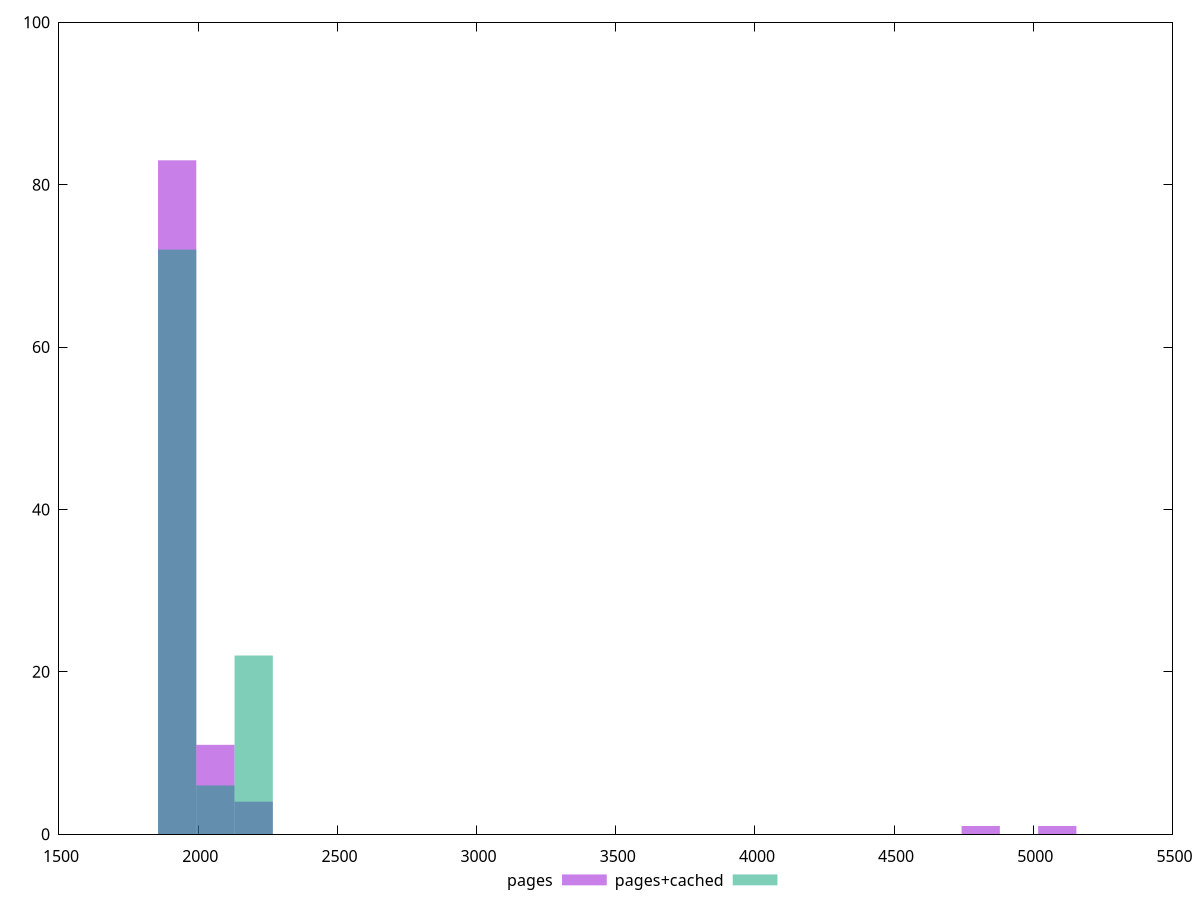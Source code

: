 reset
set terminal svg size 640, 500 enhanced background rgb 'white'
set output "report_00007_2020-12-11T15:55:29.892Z/first-meaningful-paint/comparison/histogram/1_vs_2.svg"

$pages <<EOF
5086.079998620147 1
1924.4627021805961 83
2061.9243237649243 11
2199.385945349253 4
4811.15675545149 1
EOF

$pagesCached <<EOF
1924.4627021805961 72
2199.385945349253 22
2061.9243237649243 6
EOF

set key outside below
set boxwidth 137.4616215843283
set yrange [0:100]
set style fill transparent solid 0.5 noborder

plot \
  $pages title "pages" with boxes, \
  $pagesCached title "pages+cached" with boxes, \


reset